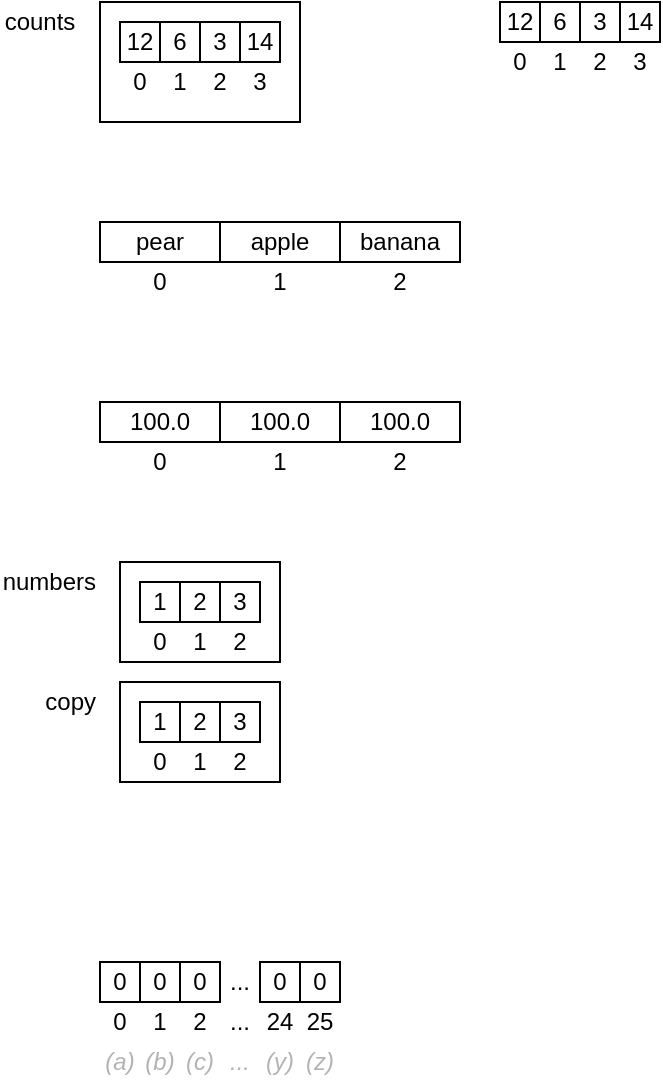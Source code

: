 <mxfile version="12.9.13" type="device"><diagram id="X_NhgcenVBU8oPVOx5tN" name="Page-1"><mxGraphModel dx="724" dy="411" grid="1" gridSize="10" guides="1" tooltips="1" connect="1" arrows="1" fold="1" page="1" pageScale="1" pageWidth="850" pageHeight="1100" math="0" shadow="0"><root><mxCell id="0"/><mxCell id="1" parent="0"/><mxCell id="azp-viRNgUuNVGkf2Jtd-76" value="" style="rounded=0;whiteSpace=wrap;html=1;fillColor=none;" vertex="1" parent="1"><mxGeometry x="120" y="80" width="100" height="60" as="geometry"/></mxCell><mxCell id="azp-viRNgUuNVGkf2Jtd-9" value="" style="group;fillColor=none;" vertex="1" connectable="0" parent="1"><mxGeometry x="130" y="90" width="20" height="40" as="geometry"/></mxCell><mxCell id="azp-viRNgUuNVGkf2Jtd-8" value="" style="group;fillColor=none;" vertex="1" connectable="0" parent="azp-viRNgUuNVGkf2Jtd-9"><mxGeometry width="20" height="40" as="geometry"/></mxCell><mxCell id="azp-viRNgUuNVGkf2Jtd-1" value="12" style="rounded=0;whiteSpace=wrap;html=1;fillColor=none;" vertex="1" parent="azp-viRNgUuNVGkf2Jtd-8"><mxGeometry width="20" height="20" as="geometry"/></mxCell><mxCell id="azp-viRNgUuNVGkf2Jtd-7" value="0" style="text;html=1;strokeColor=none;fillColor=none;align=center;verticalAlign=middle;whiteSpace=wrap;rounded=0;" vertex="1" parent="azp-viRNgUuNVGkf2Jtd-8"><mxGeometry y="20" width="20" height="20" as="geometry"/></mxCell><mxCell id="azp-viRNgUuNVGkf2Jtd-15" value="" style="group;fillColor=none;" vertex="1" connectable="0" parent="1"><mxGeometry x="170" y="90" width="20" height="40" as="geometry"/></mxCell><mxCell id="azp-viRNgUuNVGkf2Jtd-16" value="" style="group;fillColor=none;" vertex="1" connectable="0" parent="azp-viRNgUuNVGkf2Jtd-15"><mxGeometry width="20" height="40" as="geometry"/></mxCell><mxCell id="azp-viRNgUuNVGkf2Jtd-17" value="3" style="rounded=0;whiteSpace=wrap;html=1;fillColor=none;" vertex="1" parent="azp-viRNgUuNVGkf2Jtd-16"><mxGeometry width="20" height="20" as="geometry"/></mxCell><mxCell id="azp-viRNgUuNVGkf2Jtd-18" value="2" style="text;html=1;strokeColor=none;fillColor=none;align=center;verticalAlign=middle;whiteSpace=wrap;rounded=0;" vertex="1" parent="azp-viRNgUuNVGkf2Jtd-16"><mxGeometry y="20" width="20" height="20" as="geometry"/></mxCell><mxCell id="azp-viRNgUuNVGkf2Jtd-19" value="" style="group;fillColor=none;" vertex="1" connectable="0" parent="1"><mxGeometry x="190" y="90" width="20" height="40" as="geometry"/></mxCell><mxCell id="azp-viRNgUuNVGkf2Jtd-20" value="" style="group;fillColor=none;" vertex="1" connectable="0" parent="azp-viRNgUuNVGkf2Jtd-19"><mxGeometry width="20" height="40" as="geometry"/></mxCell><mxCell id="azp-viRNgUuNVGkf2Jtd-21" value="14" style="rounded=0;whiteSpace=wrap;html=1;fillColor=none;" vertex="1" parent="azp-viRNgUuNVGkf2Jtd-20"><mxGeometry width="20" height="20" as="geometry"/></mxCell><mxCell id="azp-viRNgUuNVGkf2Jtd-22" value="3" style="text;html=1;strokeColor=none;fillColor=none;align=center;verticalAlign=middle;whiteSpace=wrap;rounded=0;" vertex="1" parent="azp-viRNgUuNVGkf2Jtd-20"><mxGeometry y="20" width="20" height="20" as="geometry"/></mxCell><mxCell id="azp-viRNgUuNVGkf2Jtd-39" value="" style="group;fillColor=none;" vertex="1" connectable="0" parent="1"><mxGeometry x="180" y="190" width="60" height="40" as="geometry"/></mxCell><mxCell id="azp-viRNgUuNVGkf2Jtd-40" value="" style="group;fillColor=none;" vertex="1" connectable="0" parent="azp-viRNgUuNVGkf2Jtd-39"><mxGeometry width="60" height="40" as="geometry"/></mxCell><mxCell id="azp-viRNgUuNVGkf2Jtd-41" value="apple" style="rounded=0;whiteSpace=wrap;html=1;fillColor=none;" vertex="1" parent="azp-viRNgUuNVGkf2Jtd-40"><mxGeometry width="60" height="20" as="geometry"/></mxCell><mxCell id="azp-viRNgUuNVGkf2Jtd-42" value="1" style="text;html=1;strokeColor=none;fillColor=none;align=center;verticalAlign=middle;whiteSpace=wrap;rounded=0;" vertex="1" parent="azp-viRNgUuNVGkf2Jtd-40"><mxGeometry y="20" width="60" height="20" as="geometry"/></mxCell><mxCell id="azp-viRNgUuNVGkf2Jtd-43" value="" style="group;fillColor=none;" vertex="1" connectable="0" parent="1"><mxGeometry x="240" y="190" width="60" height="40" as="geometry"/></mxCell><mxCell id="azp-viRNgUuNVGkf2Jtd-44" value="" style="group;fillColor=none;" vertex="1" connectable="0" parent="azp-viRNgUuNVGkf2Jtd-43"><mxGeometry width="60" height="40" as="geometry"/></mxCell><mxCell id="azp-viRNgUuNVGkf2Jtd-45" value="banana" style="rounded=0;whiteSpace=wrap;html=1;fillColor=none;" vertex="1" parent="azp-viRNgUuNVGkf2Jtd-44"><mxGeometry width="60" height="20" as="geometry"/></mxCell><mxCell id="azp-viRNgUuNVGkf2Jtd-46" value="2" style="text;html=1;strokeColor=none;fillColor=none;align=center;verticalAlign=middle;whiteSpace=wrap;rounded=0;" vertex="1" parent="azp-viRNgUuNVGkf2Jtd-44"><mxGeometry y="20" width="60" height="20" as="geometry"/></mxCell><mxCell id="azp-viRNgUuNVGkf2Jtd-47" value="" style="group;fillColor=none;" vertex="1" connectable="0" parent="1"><mxGeometry x="120" y="190" width="60" height="40" as="geometry"/></mxCell><mxCell id="azp-viRNgUuNVGkf2Jtd-48" value="" style="group;fillColor=none;" vertex="1" connectable="0" parent="azp-viRNgUuNVGkf2Jtd-47"><mxGeometry width="60" height="40" as="geometry"/></mxCell><mxCell id="azp-viRNgUuNVGkf2Jtd-49" value="pear" style="rounded=0;whiteSpace=wrap;html=1;fillColor=none;" vertex="1" parent="azp-viRNgUuNVGkf2Jtd-48"><mxGeometry width="60" height="20" as="geometry"/></mxCell><mxCell id="azp-viRNgUuNVGkf2Jtd-50" value="0" style="text;html=1;strokeColor=none;fillColor=none;align=center;verticalAlign=middle;whiteSpace=wrap;rounded=0;" vertex="1" parent="azp-viRNgUuNVGkf2Jtd-48"><mxGeometry y="20" width="60" height="20" as="geometry"/></mxCell><mxCell id="azp-viRNgUuNVGkf2Jtd-63" value="" style="group;fillColor=none;" vertex="1" connectable="0" parent="1"><mxGeometry x="180" y="280" width="60" height="40" as="geometry"/></mxCell><mxCell id="azp-viRNgUuNVGkf2Jtd-64" value="" style="group;fillColor=none;" vertex="1" connectable="0" parent="azp-viRNgUuNVGkf2Jtd-63"><mxGeometry width="60" height="40" as="geometry"/></mxCell><mxCell id="azp-viRNgUuNVGkf2Jtd-65" value="100.0" style="rounded=0;whiteSpace=wrap;html=1;fillColor=none;" vertex="1" parent="azp-viRNgUuNVGkf2Jtd-64"><mxGeometry width="60" height="20" as="geometry"/></mxCell><mxCell id="azp-viRNgUuNVGkf2Jtd-66" value="1" style="text;html=1;strokeColor=none;fillColor=none;align=center;verticalAlign=middle;whiteSpace=wrap;rounded=0;" vertex="1" parent="azp-viRNgUuNVGkf2Jtd-64"><mxGeometry y="20" width="60" height="20" as="geometry"/></mxCell><mxCell id="azp-viRNgUuNVGkf2Jtd-67" value="" style="group;fillColor=none;" vertex="1" connectable="0" parent="1"><mxGeometry x="240" y="280" width="60" height="40" as="geometry"/></mxCell><mxCell id="azp-viRNgUuNVGkf2Jtd-68" value="" style="group;fillColor=none;" vertex="1" connectable="0" parent="azp-viRNgUuNVGkf2Jtd-67"><mxGeometry width="60" height="40" as="geometry"/></mxCell><mxCell id="azp-viRNgUuNVGkf2Jtd-69" value="100.0" style="rounded=0;whiteSpace=wrap;html=1;fillColor=none;" vertex="1" parent="azp-viRNgUuNVGkf2Jtd-68"><mxGeometry width="60" height="20" as="geometry"/></mxCell><mxCell id="azp-viRNgUuNVGkf2Jtd-70" value="2" style="text;html=1;strokeColor=none;fillColor=none;align=center;verticalAlign=middle;whiteSpace=wrap;rounded=0;" vertex="1" parent="azp-viRNgUuNVGkf2Jtd-68"><mxGeometry y="20" width="60" height="20" as="geometry"/></mxCell><mxCell id="azp-viRNgUuNVGkf2Jtd-71" value="" style="group;fillColor=none;" vertex="1" connectable="0" parent="1"><mxGeometry x="120" y="280" width="60" height="40" as="geometry"/></mxCell><mxCell id="azp-viRNgUuNVGkf2Jtd-72" value="" style="group;fillColor=none;" vertex="1" connectable="0" parent="azp-viRNgUuNVGkf2Jtd-71"><mxGeometry width="60" height="40" as="geometry"/></mxCell><mxCell id="azp-viRNgUuNVGkf2Jtd-73" value="100.0" style="rounded=0;whiteSpace=wrap;html=1;fillColor=none;" vertex="1" parent="azp-viRNgUuNVGkf2Jtd-72"><mxGeometry width="60" height="20" as="geometry"/></mxCell><mxCell id="azp-viRNgUuNVGkf2Jtd-74" value="0" style="text;html=1;strokeColor=none;fillColor=none;align=center;verticalAlign=middle;whiteSpace=wrap;rounded=0;" vertex="1" parent="azp-viRNgUuNVGkf2Jtd-72"><mxGeometry y="20" width="60" height="20" as="geometry"/></mxCell><mxCell id="azp-viRNgUuNVGkf2Jtd-75" value="counts" style="text;html=1;strokeColor=none;fillColor=none;align=center;verticalAlign=middle;whiteSpace=wrap;rounded=0;" vertex="1" parent="1"><mxGeometry x="70" y="80" width="40" height="20" as="geometry"/></mxCell><mxCell id="azp-viRNgUuNVGkf2Jtd-81" value="" style="group;fillColor=none;" vertex="1" connectable="0" parent="1"><mxGeometry x="320" y="80" width="20" height="40" as="geometry"/></mxCell><mxCell id="azp-viRNgUuNVGkf2Jtd-82" value="" style="group;fillColor=none;" vertex="1" connectable="0" parent="azp-viRNgUuNVGkf2Jtd-81"><mxGeometry width="20" height="40" as="geometry"/></mxCell><mxCell id="azp-viRNgUuNVGkf2Jtd-83" value="12" style="rounded=0;whiteSpace=wrap;html=1;fillColor=none;" vertex="1" parent="azp-viRNgUuNVGkf2Jtd-82"><mxGeometry width="20" height="20" as="geometry"/></mxCell><mxCell id="azp-viRNgUuNVGkf2Jtd-84" value="0" style="text;html=1;strokeColor=none;fillColor=none;align=center;verticalAlign=middle;whiteSpace=wrap;rounded=0;" vertex="1" parent="azp-viRNgUuNVGkf2Jtd-82"><mxGeometry y="20" width="20" height="20" as="geometry"/></mxCell><mxCell id="azp-viRNgUuNVGkf2Jtd-89" value="" style="group;fillColor=none;" vertex="1" connectable="0" parent="1"><mxGeometry x="360" y="80" width="20" height="40" as="geometry"/></mxCell><mxCell id="azp-viRNgUuNVGkf2Jtd-90" value="" style="group;fillColor=none;" vertex="1" connectable="0" parent="azp-viRNgUuNVGkf2Jtd-89"><mxGeometry width="20" height="40" as="geometry"/></mxCell><mxCell id="azp-viRNgUuNVGkf2Jtd-91" value="3" style="rounded=0;whiteSpace=wrap;html=1;fillColor=none;" vertex="1" parent="azp-viRNgUuNVGkf2Jtd-90"><mxGeometry width="20" height="20" as="geometry"/></mxCell><mxCell id="azp-viRNgUuNVGkf2Jtd-92" value="2" style="text;html=1;strokeColor=none;fillColor=none;align=center;verticalAlign=middle;whiteSpace=wrap;rounded=0;" vertex="1" parent="azp-viRNgUuNVGkf2Jtd-90"><mxGeometry y="20" width="20" height="20" as="geometry"/></mxCell><mxCell id="azp-viRNgUuNVGkf2Jtd-93" value="" style="group;fillColor=none;" vertex="1" connectable="0" parent="1"><mxGeometry x="380" y="80" width="20" height="40" as="geometry"/></mxCell><mxCell id="azp-viRNgUuNVGkf2Jtd-94" value="" style="group;fillColor=none;" vertex="1" connectable="0" parent="azp-viRNgUuNVGkf2Jtd-93"><mxGeometry width="20" height="40" as="geometry"/></mxCell><mxCell id="azp-viRNgUuNVGkf2Jtd-95" value="14" style="rounded=0;whiteSpace=wrap;html=1;fillColor=none;" vertex="1" parent="azp-viRNgUuNVGkf2Jtd-94"><mxGeometry width="20" height="20" as="geometry"/></mxCell><mxCell id="azp-viRNgUuNVGkf2Jtd-96" value="3" style="text;html=1;strokeColor=none;fillColor=none;align=center;verticalAlign=middle;whiteSpace=wrap;rounded=0;" vertex="1" parent="azp-viRNgUuNVGkf2Jtd-94"><mxGeometry y="20" width="20" height="20" as="geometry"/></mxCell><mxCell id="azp-viRNgUuNVGkf2Jtd-97" value="" style="group" vertex="1" connectable="0" parent="1"><mxGeometry x="340" y="80" width="20" height="40" as="geometry"/></mxCell><mxCell id="azp-viRNgUuNVGkf2Jtd-87" value="6" style="rounded=0;whiteSpace=wrap;html=1;fillColor=none;" vertex="1" parent="azp-viRNgUuNVGkf2Jtd-97"><mxGeometry width="20" height="20" as="geometry"/></mxCell><mxCell id="azp-viRNgUuNVGkf2Jtd-88" value="1" style="text;html=1;strokeColor=none;fillColor=none;align=center;verticalAlign=middle;whiteSpace=wrap;rounded=0;" vertex="1" parent="azp-viRNgUuNVGkf2Jtd-97"><mxGeometry y="20" width="20" height="20" as="geometry"/></mxCell><mxCell id="azp-viRNgUuNVGkf2Jtd-98" value="" style="group" vertex="1" connectable="0" parent="1"><mxGeometry x="150" y="90" width="20" height="40" as="geometry"/></mxCell><mxCell id="azp-viRNgUuNVGkf2Jtd-13" value="6" style="rounded=0;whiteSpace=wrap;html=1;fillColor=none;" vertex="1" parent="azp-viRNgUuNVGkf2Jtd-98"><mxGeometry width="20" height="20" as="geometry"/></mxCell><mxCell id="azp-viRNgUuNVGkf2Jtd-14" value="1" style="text;html=1;strokeColor=none;fillColor=none;align=center;verticalAlign=middle;whiteSpace=wrap;rounded=0;" vertex="1" parent="azp-viRNgUuNVGkf2Jtd-98"><mxGeometry y="20" width="20" height="20" as="geometry"/></mxCell><mxCell id="azp-viRNgUuNVGkf2Jtd-99" value="" style="rounded=0;whiteSpace=wrap;html=1;fillColor=none;" vertex="1" parent="1"><mxGeometry x="130" y="360" width="80" height="50" as="geometry"/></mxCell><mxCell id="azp-viRNgUuNVGkf2Jtd-100" value="" style="group;fillColor=none;" vertex="1" connectable="0" parent="1"><mxGeometry x="140" y="370" width="20" height="40" as="geometry"/></mxCell><mxCell id="azp-viRNgUuNVGkf2Jtd-101" value="" style="group;fillColor=none;" vertex="1" connectable="0" parent="azp-viRNgUuNVGkf2Jtd-100"><mxGeometry width="20" height="40" as="geometry"/></mxCell><mxCell id="azp-viRNgUuNVGkf2Jtd-102" value="1" style="rounded=0;whiteSpace=wrap;html=1;fillColor=none;" vertex="1" parent="azp-viRNgUuNVGkf2Jtd-101"><mxGeometry width="20" height="20" as="geometry"/></mxCell><mxCell id="azp-viRNgUuNVGkf2Jtd-103" value="0" style="text;html=1;strokeColor=none;fillColor=none;align=center;verticalAlign=middle;whiteSpace=wrap;rounded=0;" vertex="1" parent="azp-viRNgUuNVGkf2Jtd-101"><mxGeometry y="20" width="20" height="20" as="geometry"/></mxCell><mxCell id="azp-viRNgUuNVGkf2Jtd-104" value="" style="group;fillColor=none;" vertex="1" connectable="0" parent="1"><mxGeometry x="180" y="370" width="20" height="40" as="geometry"/></mxCell><mxCell id="azp-viRNgUuNVGkf2Jtd-105" value="" style="group;fillColor=none;" vertex="1" connectable="0" parent="azp-viRNgUuNVGkf2Jtd-104"><mxGeometry width="20" height="40" as="geometry"/></mxCell><mxCell id="azp-viRNgUuNVGkf2Jtd-106" value="3" style="rounded=0;whiteSpace=wrap;html=1;fillColor=none;" vertex="1" parent="azp-viRNgUuNVGkf2Jtd-105"><mxGeometry width="20" height="20" as="geometry"/></mxCell><mxCell id="azp-viRNgUuNVGkf2Jtd-107" value="2" style="text;html=1;strokeColor=none;fillColor=none;align=center;verticalAlign=middle;whiteSpace=wrap;rounded=0;" vertex="1" parent="azp-viRNgUuNVGkf2Jtd-105"><mxGeometry y="20" width="20" height="20" as="geometry"/></mxCell><mxCell id="azp-viRNgUuNVGkf2Jtd-112" value="numbers" style="text;html=1;strokeColor=none;fillColor=none;align=right;verticalAlign=middle;whiteSpace=wrap;rounded=0;" vertex="1" parent="1"><mxGeometry x="80" y="360" width="40" height="20" as="geometry"/></mxCell><mxCell id="azp-viRNgUuNVGkf2Jtd-113" value="" style="group" vertex="1" connectable="0" parent="1"><mxGeometry x="160" y="370" width="20" height="40" as="geometry"/></mxCell><mxCell id="azp-viRNgUuNVGkf2Jtd-114" value="2" style="rounded=0;whiteSpace=wrap;html=1;fillColor=none;" vertex="1" parent="azp-viRNgUuNVGkf2Jtd-113"><mxGeometry width="20" height="20" as="geometry"/></mxCell><mxCell id="azp-viRNgUuNVGkf2Jtd-115" value="1" style="text;html=1;strokeColor=none;fillColor=none;align=center;verticalAlign=middle;whiteSpace=wrap;rounded=0;" vertex="1" parent="azp-viRNgUuNVGkf2Jtd-113"><mxGeometry y="20" width="20" height="20" as="geometry"/></mxCell><mxCell id="azp-viRNgUuNVGkf2Jtd-130" value="" style="rounded=0;whiteSpace=wrap;html=1;fillColor=none;" vertex="1" parent="1"><mxGeometry x="130" y="420" width="80" height="50" as="geometry"/></mxCell><mxCell id="azp-viRNgUuNVGkf2Jtd-131" value="" style="group;fillColor=none;" vertex="1" connectable="0" parent="1"><mxGeometry x="140" y="430" width="20" height="40" as="geometry"/></mxCell><mxCell id="azp-viRNgUuNVGkf2Jtd-132" value="" style="group;fillColor=none;" vertex="1" connectable="0" parent="azp-viRNgUuNVGkf2Jtd-131"><mxGeometry width="20" height="40" as="geometry"/></mxCell><mxCell id="azp-viRNgUuNVGkf2Jtd-133" value="1" style="rounded=0;whiteSpace=wrap;html=1;fillColor=none;" vertex="1" parent="azp-viRNgUuNVGkf2Jtd-132"><mxGeometry width="20" height="20" as="geometry"/></mxCell><mxCell id="azp-viRNgUuNVGkf2Jtd-134" value="0" style="text;html=1;strokeColor=none;fillColor=none;align=center;verticalAlign=middle;whiteSpace=wrap;rounded=0;" vertex="1" parent="azp-viRNgUuNVGkf2Jtd-132"><mxGeometry y="20" width="20" height="20" as="geometry"/></mxCell><mxCell id="azp-viRNgUuNVGkf2Jtd-135" value="" style="group;fillColor=none;" vertex="1" connectable="0" parent="1"><mxGeometry x="180" y="430" width="20" height="40" as="geometry"/></mxCell><mxCell id="azp-viRNgUuNVGkf2Jtd-136" value="" style="group;fillColor=none;" vertex="1" connectable="0" parent="azp-viRNgUuNVGkf2Jtd-135"><mxGeometry width="20" height="40" as="geometry"/></mxCell><mxCell id="azp-viRNgUuNVGkf2Jtd-137" value="3" style="rounded=0;whiteSpace=wrap;html=1;fillColor=none;" vertex="1" parent="azp-viRNgUuNVGkf2Jtd-136"><mxGeometry width="20" height="20" as="geometry"/></mxCell><mxCell id="azp-viRNgUuNVGkf2Jtd-138" value="2" style="text;html=1;strokeColor=none;fillColor=none;align=center;verticalAlign=middle;whiteSpace=wrap;rounded=0;" vertex="1" parent="azp-viRNgUuNVGkf2Jtd-136"><mxGeometry y="20" width="20" height="20" as="geometry"/></mxCell><mxCell id="azp-viRNgUuNVGkf2Jtd-139" value="copy" style="text;html=1;strokeColor=none;fillColor=none;align=right;verticalAlign=middle;whiteSpace=wrap;rounded=0;" vertex="1" parent="1"><mxGeometry x="80" y="420" width="40" height="20" as="geometry"/></mxCell><mxCell id="azp-viRNgUuNVGkf2Jtd-140" value="" style="group" vertex="1" connectable="0" parent="1"><mxGeometry x="160" y="430" width="20" height="40" as="geometry"/></mxCell><mxCell id="azp-viRNgUuNVGkf2Jtd-141" value="2" style="rounded=0;whiteSpace=wrap;html=1;fillColor=none;" vertex="1" parent="azp-viRNgUuNVGkf2Jtd-140"><mxGeometry width="20" height="20" as="geometry"/></mxCell><mxCell id="azp-viRNgUuNVGkf2Jtd-142" value="1" style="text;html=1;strokeColor=none;fillColor=none;align=center;verticalAlign=middle;whiteSpace=wrap;rounded=0;" vertex="1" parent="azp-viRNgUuNVGkf2Jtd-140"><mxGeometry y="20" width="20" height="20" as="geometry"/></mxCell><mxCell id="azp-viRNgUuNVGkf2Jtd-143" value="" style="group;fillColor=none;" vertex="1" connectable="0" parent="1"><mxGeometry x="120" y="560" width="20" height="40" as="geometry"/></mxCell><mxCell id="azp-viRNgUuNVGkf2Jtd-144" value="" style="group;fillColor=none;" vertex="1" connectable="0" parent="azp-viRNgUuNVGkf2Jtd-143"><mxGeometry width="20" height="40" as="geometry"/></mxCell><mxCell id="azp-viRNgUuNVGkf2Jtd-145" value="0" style="rounded=0;whiteSpace=wrap;html=1;fillColor=none;" vertex="1" parent="azp-viRNgUuNVGkf2Jtd-144"><mxGeometry width="20" height="20" as="geometry"/></mxCell><mxCell id="azp-viRNgUuNVGkf2Jtd-146" value="0" style="text;html=1;strokeColor=none;fillColor=none;align=center;verticalAlign=middle;whiteSpace=wrap;rounded=0;" vertex="1" parent="azp-viRNgUuNVGkf2Jtd-144"><mxGeometry y="20" width="20" height="20" as="geometry"/></mxCell><mxCell id="azp-viRNgUuNVGkf2Jtd-147" value="" style="group;fillColor=none;" vertex="1" connectable="0" parent="1"><mxGeometry x="160" y="560" width="20" height="40" as="geometry"/></mxCell><mxCell id="azp-viRNgUuNVGkf2Jtd-148" value="" style="group;fillColor=none;" vertex="1" connectable="0" parent="azp-viRNgUuNVGkf2Jtd-147"><mxGeometry width="20" height="40" as="geometry"/></mxCell><mxCell id="azp-viRNgUuNVGkf2Jtd-149" value="0" style="rounded=0;whiteSpace=wrap;html=1;fillColor=none;" vertex="1" parent="azp-viRNgUuNVGkf2Jtd-148"><mxGeometry width="20" height="20" as="geometry"/></mxCell><mxCell id="azp-viRNgUuNVGkf2Jtd-150" value="2" style="text;html=1;strokeColor=none;fillColor=none;align=center;verticalAlign=middle;whiteSpace=wrap;rounded=0;" vertex="1" parent="azp-viRNgUuNVGkf2Jtd-148"><mxGeometry y="20" width="20" height="20" as="geometry"/></mxCell><mxCell id="azp-viRNgUuNVGkf2Jtd-155" value="" style="group" vertex="1" connectable="0" parent="1"><mxGeometry x="140" y="560" width="20" height="40" as="geometry"/></mxCell><mxCell id="azp-viRNgUuNVGkf2Jtd-156" value="0" style="rounded=0;whiteSpace=wrap;html=1;fillColor=none;" vertex="1" parent="azp-viRNgUuNVGkf2Jtd-155"><mxGeometry width="20" height="20" as="geometry"/></mxCell><mxCell id="azp-viRNgUuNVGkf2Jtd-157" value="1" style="text;html=1;strokeColor=none;fillColor=none;align=center;verticalAlign=middle;whiteSpace=wrap;rounded=0;" vertex="1" parent="azp-viRNgUuNVGkf2Jtd-155"><mxGeometry y="20" width="20" height="20" as="geometry"/></mxCell><mxCell id="azp-viRNgUuNVGkf2Jtd-158" value="(a)" style="text;html=1;strokeColor=none;fillColor=none;align=center;verticalAlign=middle;whiteSpace=wrap;rounded=0;fontStyle=2;fontColor=#B3B3B3;" vertex="1" parent="1"><mxGeometry x="120" y="600" width="20" height="20" as="geometry"/></mxCell><mxCell id="azp-viRNgUuNVGkf2Jtd-159" value="(b)" style="text;html=1;strokeColor=none;fillColor=none;align=center;verticalAlign=middle;whiteSpace=wrap;rounded=0;fontStyle=2;fontColor=#B3B3B3;" vertex="1" parent="1"><mxGeometry x="140" y="600" width="20" height="20" as="geometry"/></mxCell><mxCell id="azp-viRNgUuNVGkf2Jtd-160" value="(c)" style="text;html=1;strokeColor=none;fillColor=none;align=center;verticalAlign=middle;whiteSpace=wrap;rounded=0;fontStyle=2;fontColor=#B3B3B3;" vertex="1" parent="1"><mxGeometry x="160" y="600" width="20" height="20" as="geometry"/></mxCell><mxCell id="azp-viRNgUuNVGkf2Jtd-161" value="..." style="text;html=1;strokeColor=none;fillColor=none;align=center;verticalAlign=middle;whiteSpace=wrap;rounded=0;fontStyle=2;fontColor=#B3B3B3;" vertex="1" parent="1"><mxGeometry x="180" y="600" width="20" height="20" as="geometry"/></mxCell><mxCell id="azp-viRNgUuNVGkf2Jtd-162" value="..." style="text;html=1;strokeColor=none;fillColor=none;align=center;verticalAlign=middle;whiteSpace=wrap;rounded=0;" vertex="1" parent="1"><mxGeometry x="180" y="580" width="20" height="20" as="geometry"/></mxCell><mxCell id="azp-viRNgUuNVGkf2Jtd-163" value="..." style="text;html=1;strokeColor=none;fillColor=none;align=center;verticalAlign=middle;whiteSpace=wrap;rounded=0;" vertex="1" parent="1"><mxGeometry x="180" y="560" width="20" height="20" as="geometry"/></mxCell><mxCell id="azp-viRNgUuNVGkf2Jtd-164" value="" style="group;fillColor=none;" vertex="1" connectable="0" parent="1"><mxGeometry x="200" y="560" width="20" height="40" as="geometry"/></mxCell><mxCell id="azp-viRNgUuNVGkf2Jtd-165" value="" style="group;fillColor=none;" vertex="1" connectable="0" parent="azp-viRNgUuNVGkf2Jtd-164"><mxGeometry width="20" height="40" as="geometry"/></mxCell><mxCell id="azp-viRNgUuNVGkf2Jtd-166" value="0" style="rounded=0;whiteSpace=wrap;html=1;fillColor=none;" vertex="1" parent="azp-viRNgUuNVGkf2Jtd-165"><mxGeometry width="20" height="20" as="geometry"/></mxCell><mxCell id="azp-viRNgUuNVGkf2Jtd-167" value="24" style="text;html=1;strokeColor=none;fillColor=none;align=center;verticalAlign=middle;whiteSpace=wrap;rounded=0;" vertex="1" parent="azp-viRNgUuNVGkf2Jtd-165"><mxGeometry y="20" width="20" height="20" as="geometry"/></mxCell><mxCell id="azp-viRNgUuNVGkf2Jtd-168" value="(y)" style="text;html=1;strokeColor=none;fillColor=none;align=center;verticalAlign=middle;whiteSpace=wrap;rounded=0;fontStyle=2;fontColor=#B3B3B3;" vertex="1" parent="1"><mxGeometry x="200" y="600" width="20" height="20" as="geometry"/></mxCell><mxCell id="azp-viRNgUuNVGkf2Jtd-169" value="" style="group;fillColor=none;" vertex="1" connectable="0" parent="1"><mxGeometry x="220" y="560" width="20" height="40" as="geometry"/></mxCell><mxCell id="azp-viRNgUuNVGkf2Jtd-170" value="" style="group;fillColor=none;" vertex="1" connectable="0" parent="azp-viRNgUuNVGkf2Jtd-169"><mxGeometry width="20" height="40" as="geometry"/></mxCell><mxCell id="azp-viRNgUuNVGkf2Jtd-171" value="0" style="rounded=0;whiteSpace=wrap;html=1;fillColor=none;" vertex="1" parent="azp-viRNgUuNVGkf2Jtd-170"><mxGeometry width="20" height="20" as="geometry"/></mxCell><mxCell id="azp-viRNgUuNVGkf2Jtd-172" value="25" style="text;html=1;strokeColor=none;fillColor=none;align=center;verticalAlign=middle;whiteSpace=wrap;rounded=0;" vertex="1" parent="azp-viRNgUuNVGkf2Jtd-170"><mxGeometry y="20" width="20" height="20" as="geometry"/></mxCell><mxCell id="azp-viRNgUuNVGkf2Jtd-173" value="(z)" style="text;html=1;strokeColor=none;fillColor=none;align=center;verticalAlign=middle;whiteSpace=wrap;rounded=0;fontStyle=2;fontColor=#B3B3B3;" vertex="1" parent="1"><mxGeometry x="220" y="600" width="20" height="20" as="geometry"/></mxCell></root></mxGraphModel></diagram></mxfile>